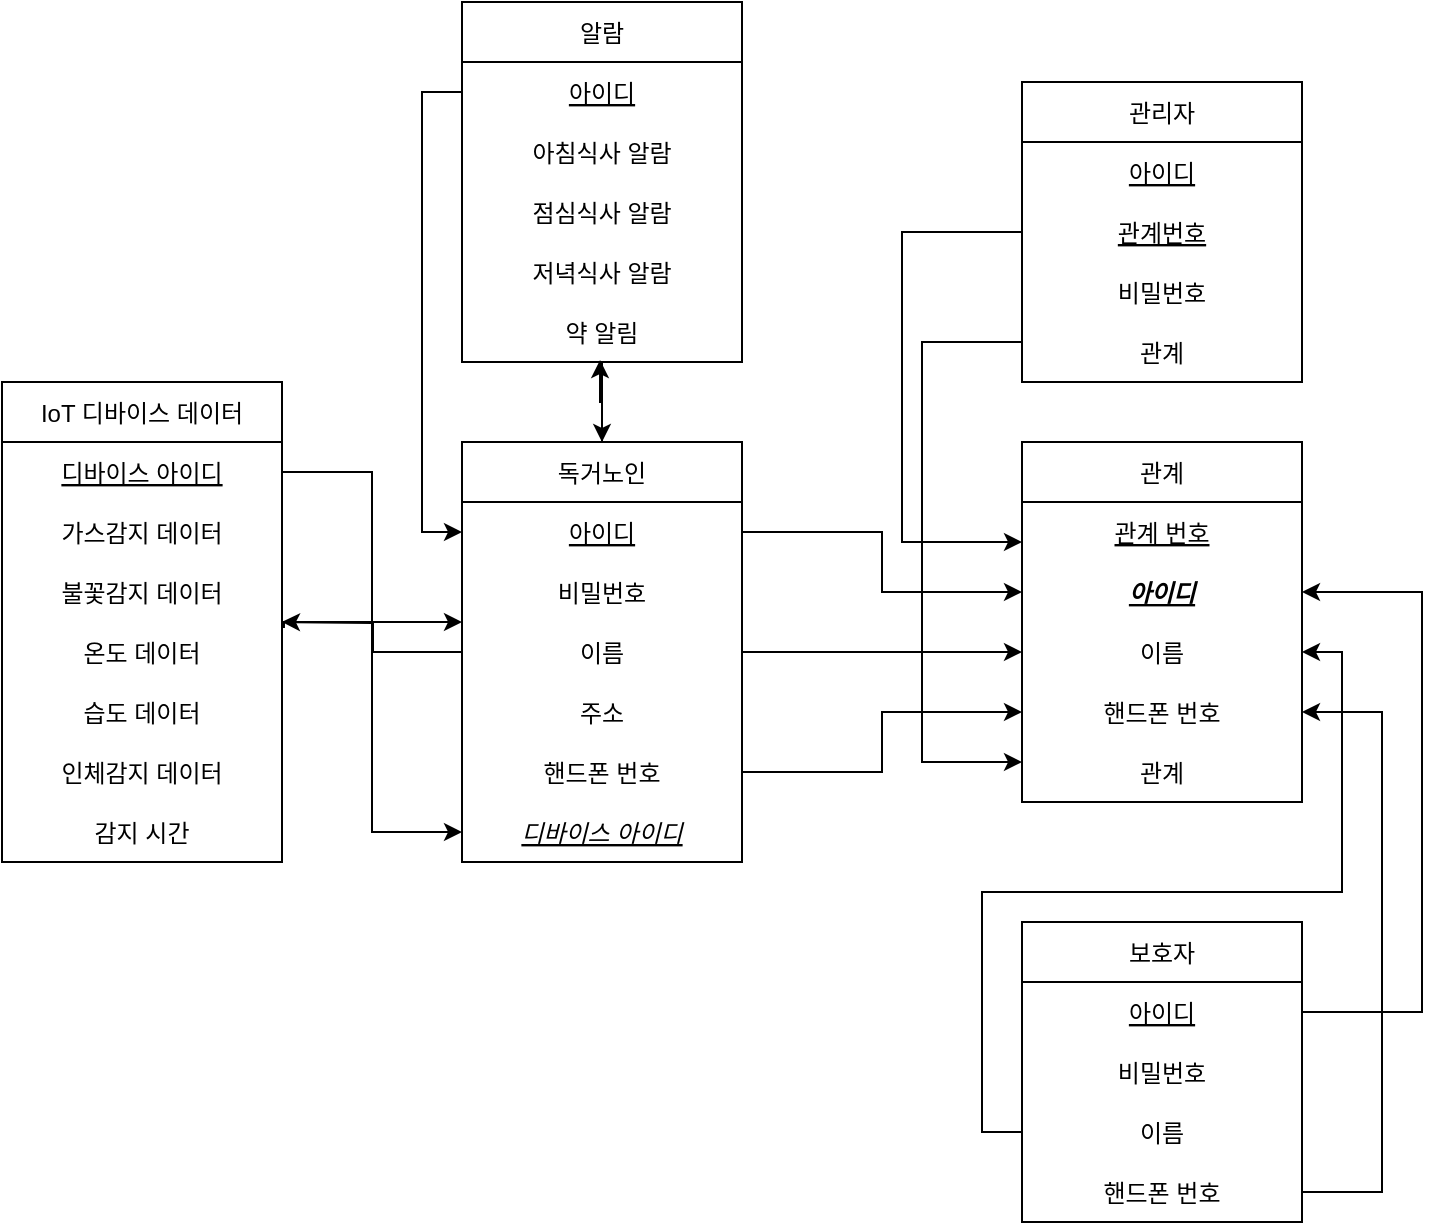 <mxfile version="20.3.0" type="github">
  <diagram name="Page-1" id="9f46799a-70d6-7492-0946-bef42562c5a5">
    <mxGraphModel dx="1422" dy="794" grid="1" gridSize="10" guides="1" tooltips="1" connect="1" arrows="1" fold="1" page="1" pageScale="1" pageWidth="1100" pageHeight="850" background="none" math="0" shadow="0">
      <root>
        <mxCell id="0" />
        <mxCell id="1" parent="0" />
        <mxCell id="gIYa9tFipqzsmUSvnO-N-5" value="IoT 디바이스 데이터" style="swimlane;fontStyle=0;childLayout=stackLayout;horizontal=1;startSize=30;horizontalStack=0;resizeParent=1;resizeParentMax=0;resizeLast=0;collapsible=1;marginBottom=0;" parent="1" vertex="1">
          <mxGeometry x="80" y="250" width="140" height="240" as="geometry" />
        </mxCell>
        <mxCell id="gIYa9tFipqzsmUSvnO-N-6" value="디바이스 아이디" style="text;strokeColor=none;fillColor=none;align=center;verticalAlign=middle;spacingLeft=4;spacingRight=4;overflow=hidden;points=[[0,0.5],[1,0.5]];portConstraint=eastwest;rotatable=0;fontStyle=4" parent="gIYa9tFipqzsmUSvnO-N-5" vertex="1">
          <mxGeometry y="30" width="140" height="30" as="geometry" />
        </mxCell>
        <mxCell id="gIYa9tFipqzsmUSvnO-N-7" value="가스감지 데이터" style="text;strokeColor=none;fillColor=none;align=center;verticalAlign=middle;spacingLeft=4;spacingRight=4;overflow=hidden;points=[[0,0.5],[1,0.5]];portConstraint=eastwest;rotatable=0;" parent="gIYa9tFipqzsmUSvnO-N-5" vertex="1">
          <mxGeometry y="60" width="140" height="30" as="geometry" />
        </mxCell>
        <mxCell id="gIYa9tFipqzsmUSvnO-N-8" value="불꽃감지 데이터" style="text;strokeColor=none;fillColor=none;align=center;verticalAlign=middle;spacingLeft=4;spacingRight=4;overflow=hidden;points=[[0,0.5],[1,0.5]];portConstraint=eastwest;rotatable=0;" parent="gIYa9tFipqzsmUSvnO-N-5" vertex="1">
          <mxGeometry y="90" width="140" height="30" as="geometry" />
        </mxCell>
        <mxCell id="gIYa9tFipqzsmUSvnO-N-10" value="온도 데이터" style="text;strokeColor=none;fillColor=none;align=center;verticalAlign=middle;spacingLeft=4;spacingRight=4;overflow=hidden;points=[[0,0.5],[1,0.5]];portConstraint=eastwest;rotatable=0;" parent="gIYa9tFipqzsmUSvnO-N-5" vertex="1">
          <mxGeometry y="120" width="140" height="30" as="geometry" />
        </mxCell>
        <mxCell id="gIYa9tFipqzsmUSvnO-N-11" value="습도 데이터" style="text;strokeColor=none;fillColor=none;align=center;verticalAlign=middle;spacingLeft=4;spacingRight=4;overflow=hidden;points=[[0,0.5],[1,0.5]];portConstraint=eastwest;rotatable=0;" parent="gIYa9tFipqzsmUSvnO-N-5" vertex="1">
          <mxGeometry y="150" width="140" height="30" as="geometry" />
        </mxCell>
        <mxCell id="gIYa9tFipqzsmUSvnO-N-12" value="인체감지 데이터" style="text;strokeColor=none;fillColor=none;align=center;verticalAlign=middle;spacingLeft=4;spacingRight=4;overflow=hidden;points=[[0,0.5],[1,0.5]];portConstraint=eastwest;rotatable=0;" parent="gIYa9tFipqzsmUSvnO-N-5" vertex="1">
          <mxGeometry y="180" width="140" height="30" as="geometry" />
        </mxCell>
        <mxCell id="gIYa9tFipqzsmUSvnO-N-13" value="감지 시간" style="text;strokeColor=none;fillColor=none;align=center;verticalAlign=middle;spacingLeft=4;spacingRight=4;overflow=hidden;points=[[0,0.5],[1,0.5]];portConstraint=eastwest;rotatable=0;" parent="gIYa9tFipqzsmUSvnO-N-5" vertex="1">
          <mxGeometry y="210" width="140" height="30" as="geometry" />
        </mxCell>
        <mxCell id="gIYa9tFipqzsmUSvnO-N-14" value="알람" style="swimlane;fontStyle=0;childLayout=stackLayout;horizontal=1;startSize=30;horizontalStack=0;resizeParent=1;resizeParentMax=0;resizeLast=0;collapsible=1;marginBottom=0;" parent="1" vertex="1">
          <mxGeometry x="310" y="60" width="140" height="180" as="geometry" />
        </mxCell>
        <mxCell id="gIYa9tFipqzsmUSvnO-N-15" value="아이디" style="text;strokeColor=none;fillColor=none;align=center;verticalAlign=middle;spacingLeft=4;spacingRight=4;overflow=hidden;points=[[0,0.5],[1,0.5]];portConstraint=eastwest;rotatable=0;fontStyle=4" parent="gIYa9tFipqzsmUSvnO-N-14" vertex="1">
          <mxGeometry y="30" width="140" height="30" as="geometry" />
        </mxCell>
        <mxCell id="gIYa9tFipqzsmUSvnO-N-33" value="아침식사 알람" style="text;strokeColor=none;fillColor=none;align=center;verticalAlign=middle;spacingLeft=4;spacingRight=4;overflow=hidden;points=[[0,0.5],[1,0.5]];portConstraint=eastwest;rotatable=0;" parent="gIYa9tFipqzsmUSvnO-N-14" vertex="1">
          <mxGeometry y="60" width="140" height="30" as="geometry" />
        </mxCell>
        <mxCell id="gIYa9tFipqzsmUSvnO-N-16" value="점심식사 알람" style="text;strokeColor=none;fillColor=none;align=center;verticalAlign=middle;spacingLeft=4;spacingRight=4;overflow=hidden;points=[[0,0.5],[1,0.5]];portConstraint=eastwest;rotatable=0;" parent="gIYa9tFipqzsmUSvnO-N-14" vertex="1">
          <mxGeometry y="90" width="140" height="30" as="geometry" />
        </mxCell>
        <mxCell id="gIYa9tFipqzsmUSvnO-N-17" value="저녁식사 알람" style="text;strokeColor=none;fillColor=none;align=center;verticalAlign=middle;spacingLeft=4;spacingRight=4;overflow=hidden;points=[[0,0.5],[1,0.5]];portConstraint=eastwest;rotatable=0;" parent="gIYa9tFipqzsmUSvnO-N-14" vertex="1">
          <mxGeometry y="120" width="140" height="30" as="geometry" />
        </mxCell>
        <mxCell id="gIYa9tFipqzsmUSvnO-N-18" value="약 알림" style="text;strokeColor=none;fillColor=none;align=center;verticalAlign=middle;spacingLeft=4;spacingRight=4;overflow=hidden;points=[[0,0.5],[1,0.5]];portConstraint=eastwest;rotatable=0;" parent="gIYa9tFipqzsmUSvnO-N-14" vertex="1">
          <mxGeometry y="150" width="140" height="30" as="geometry" />
        </mxCell>
        <mxCell id="gIYa9tFipqzsmUSvnO-N-27" style="edgeStyle=orthogonalEdgeStyle;rounded=0;orthogonalLoop=1;jettySize=auto;html=1;" parent="1" source="gIYa9tFipqzsmUSvnO-N-20" edge="1">
          <mxGeometry relative="1" as="geometry">
            <mxPoint x="220" y="370" as="targetPoint" />
          </mxGeometry>
        </mxCell>
        <mxCell id="gIYa9tFipqzsmUSvnO-N-35" style="edgeStyle=orthogonalEdgeStyle;rounded=0;orthogonalLoop=1;jettySize=auto;html=1;entryX=0.493;entryY=0.967;entryDx=0;entryDy=0;entryPerimeter=0;" parent="1" source="gIYa9tFipqzsmUSvnO-N-20" target="gIYa9tFipqzsmUSvnO-N-18" edge="1">
          <mxGeometry relative="1" as="geometry" />
        </mxCell>
        <mxCell id="gIYa9tFipqzsmUSvnO-N-20" value="독거노인" style="swimlane;fontStyle=0;childLayout=stackLayout;horizontal=1;startSize=30;horizontalStack=0;resizeParent=1;resizeParentMax=0;resizeLast=0;collapsible=1;marginBottom=0;" parent="1" vertex="1">
          <mxGeometry x="310" y="280" width="140" height="210" as="geometry" />
        </mxCell>
        <mxCell id="gIYa9tFipqzsmUSvnO-N-21" value="아이디" style="text;strokeColor=none;fillColor=none;align=center;verticalAlign=middle;spacingLeft=4;spacingRight=4;overflow=hidden;points=[[0,0.5],[1,0.5]];portConstraint=eastwest;rotatable=0;fontStyle=4" parent="gIYa9tFipqzsmUSvnO-N-20" vertex="1">
          <mxGeometry y="30" width="140" height="30" as="geometry" />
        </mxCell>
        <mxCell id="gIYa9tFipqzsmUSvnO-N-22" value="비밀번호" style="text;strokeColor=none;fillColor=none;align=center;verticalAlign=middle;spacingLeft=4;spacingRight=4;overflow=hidden;points=[[0,0.5],[1,0.5]];portConstraint=eastwest;rotatable=0;" parent="gIYa9tFipqzsmUSvnO-N-20" vertex="1">
          <mxGeometry y="60" width="140" height="30" as="geometry" />
        </mxCell>
        <mxCell id="gIYa9tFipqzsmUSvnO-N-43" value="이름" style="text;strokeColor=none;fillColor=none;align=center;verticalAlign=middle;spacingLeft=4;spacingRight=4;overflow=hidden;points=[[0,0.5],[1,0.5]];portConstraint=eastwest;rotatable=0;" parent="gIYa9tFipqzsmUSvnO-N-20" vertex="1">
          <mxGeometry y="90" width="140" height="30" as="geometry" />
        </mxCell>
        <mxCell id="gIYa9tFipqzsmUSvnO-N-23" value="주소" style="text;strokeColor=none;fillColor=none;align=center;verticalAlign=middle;spacingLeft=4;spacingRight=4;overflow=hidden;points=[[0,0.5],[1,0.5]];portConstraint=eastwest;rotatable=0;" parent="gIYa9tFipqzsmUSvnO-N-20" vertex="1">
          <mxGeometry y="120" width="140" height="30" as="geometry" />
        </mxCell>
        <mxCell id="gIYa9tFipqzsmUSvnO-N-24" value="핸드폰 번호" style="text;strokeColor=none;fillColor=none;align=center;verticalAlign=middle;spacingLeft=4;spacingRight=4;overflow=hidden;points=[[0,0.5],[1,0.5]];portConstraint=eastwest;rotatable=0;" parent="gIYa9tFipqzsmUSvnO-N-20" vertex="1">
          <mxGeometry y="150" width="140" height="30" as="geometry" />
        </mxCell>
        <mxCell id="gIYa9tFipqzsmUSvnO-N-25" value="디바이스 아이디" style="text;strokeColor=none;fillColor=none;align=center;verticalAlign=middle;spacingLeft=4;spacingRight=4;overflow=hidden;points=[[0,0.5],[1,0.5]];portConstraint=eastwest;rotatable=0;fontStyle=6" parent="gIYa9tFipqzsmUSvnO-N-20" vertex="1">
          <mxGeometry y="180" width="140" height="30" as="geometry" />
        </mxCell>
        <mxCell id="gIYa9tFipqzsmUSvnO-N-26" style="edgeStyle=orthogonalEdgeStyle;rounded=0;orthogonalLoop=1;jettySize=auto;html=1;exitX=1;exitY=0.5;exitDx=0;exitDy=0;entryX=0;entryY=0.5;entryDx=0;entryDy=0;" parent="1" source="gIYa9tFipqzsmUSvnO-N-6" target="gIYa9tFipqzsmUSvnO-N-25" edge="1">
          <mxGeometry relative="1" as="geometry" />
        </mxCell>
        <mxCell id="gIYa9tFipqzsmUSvnO-N-28" style="edgeStyle=orthogonalEdgeStyle;rounded=0;orthogonalLoop=1;jettySize=auto;html=1;exitX=1.007;exitY=0.1;exitDx=0;exitDy=0;exitPerimeter=0;" parent="1" source="gIYa9tFipqzsmUSvnO-N-10" edge="1">
          <mxGeometry relative="1" as="geometry">
            <mxPoint x="310" y="370" as="targetPoint" />
            <Array as="points">
              <mxPoint x="221" y="370" />
              <mxPoint x="308" y="370" />
            </Array>
          </mxGeometry>
        </mxCell>
        <mxCell id="gIYa9tFipqzsmUSvnO-N-32" style="edgeStyle=orthogonalEdgeStyle;rounded=0;orthogonalLoop=1;jettySize=auto;html=1;exitX=0.5;exitY=1;exitDx=0;exitDy=0;exitPerimeter=0;" parent="1" source="gIYa9tFipqzsmUSvnO-N-18" target="gIYa9tFipqzsmUSvnO-N-20" edge="1">
          <mxGeometry relative="1" as="geometry" />
        </mxCell>
        <mxCell id="gIYa9tFipqzsmUSvnO-N-34" style="edgeStyle=orthogonalEdgeStyle;rounded=0;orthogonalLoop=1;jettySize=auto;html=1;exitX=0;exitY=0.5;exitDx=0;exitDy=0;entryX=0;entryY=0.5;entryDx=0;entryDy=0;" parent="1" source="gIYa9tFipqzsmUSvnO-N-15" target="gIYa9tFipqzsmUSvnO-N-21" edge="1">
          <mxGeometry relative="1" as="geometry" />
        </mxCell>
        <mxCell id="gIYa9tFipqzsmUSvnO-N-36" value="관계" style="swimlane;fontStyle=0;childLayout=stackLayout;horizontal=1;startSize=30;horizontalStack=0;resizeParent=1;resizeParentMax=0;resizeLast=0;collapsible=1;marginBottom=0;" parent="1" vertex="1">
          <mxGeometry x="590" y="280" width="140" height="180" as="geometry" />
        </mxCell>
        <mxCell id="gIYa9tFipqzsmUSvnO-N-37" value="관계 번호" style="text;strokeColor=none;fillColor=none;align=center;verticalAlign=middle;spacingLeft=4;spacingRight=4;overflow=hidden;points=[[0,0.5],[1,0.5]];portConstraint=eastwest;rotatable=0;fontStyle=4" parent="gIYa9tFipqzsmUSvnO-N-36" vertex="1">
          <mxGeometry y="30" width="140" height="30" as="geometry" />
        </mxCell>
        <mxCell id="gIYa9tFipqzsmUSvnO-N-38" value="아이디" style="text;strokeColor=none;fillColor=none;align=center;verticalAlign=middle;spacingLeft=4;spacingRight=4;overflow=hidden;points=[[0,0.5],[1,0.5]];portConstraint=eastwest;rotatable=0;fontStyle=7" parent="gIYa9tFipqzsmUSvnO-N-36" vertex="1">
          <mxGeometry y="60" width="140" height="30" as="geometry" />
        </mxCell>
        <mxCell id="gIYa9tFipqzsmUSvnO-N-39" value="이름" style="text;strokeColor=none;fillColor=none;align=center;verticalAlign=middle;spacingLeft=4;spacingRight=4;overflow=hidden;points=[[0,0.5],[1,0.5]];portConstraint=eastwest;rotatable=0;" parent="gIYa9tFipqzsmUSvnO-N-36" vertex="1">
          <mxGeometry y="90" width="140" height="30" as="geometry" />
        </mxCell>
        <mxCell id="gIYa9tFipqzsmUSvnO-N-40" value="핸드폰 번호" style="text;strokeColor=none;fillColor=none;align=center;verticalAlign=middle;spacingLeft=4;spacingRight=4;overflow=hidden;points=[[0,0.5],[1,0.5]];portConstraint=eastwest;rotatable=0;" parent="gIYa9tFipqzsmUSvnO-N-36" vertex="1">
          <mxGeometry y="120" width="140" height="30" as="geometry" />
        </mxCell>
        <mxCell id="gIYa9tFipqzsmUSvnO-N-41" value="관계" style="text;strokeColor=none;fillColor=none;align=center;verticalAlign=middle;spacingLeft=4;spacingRight=4;overflow=hidden;points=[[0,0.5],[1,0.5]];portConstraint=eastwest;rotatable=0;" parent="gIYa9tFipqzsmUSvnO-N-36" vertex="1">
          <mxGeometry y="150" width="140" height="30" as="geometry" />
        </mxCell>
        <mxCell id="gIYa9tFipqzsmUSvnO-N-42" style="edgeStyle=orthogonalEdgeStyle;rounded=0;orthogonalLoop=1;jettySize=auto;html=1;" parent="1" source="gIYa9tFipqzsmUSvnO-N-21" target="gIYa9tFipqzsmUSvnO-N-38" edge="1">
          <mxGeometry relative="1" as="geometry" />
        </mxCell>
        <mxCell id="gIYa9tFipqzsmUSvnO-N-44" style="edgeStyle=orthogonalEdgeStyle;rounded=0;orthogonalLoop=1;jettySize=auto;html=1;entryX=0;entryY=0.5;entryDx=0;entryDy=0;" parent="1" source="gIYa9tFipqzsmUSvnO-N-43" target="gIYa9tFipqzsmUSvnO-N-39" edge="1">
          <mxGeometry relative="1" as="geometry" />
        </mxCell>
        <mxCell id="gIYa9tFipqzsmUSvnO-N-46" style="edgeStyle=orthogonalEdgeStyle;rounded=0;orthogonalLoop=1;jettySize=auto;html=1;entryX=0;entryY=0.5;entryDx=0;entryDy=0;" parent="1" source="gIYa9tFipqzsmUSvnO-N-24" target="gIYa9tFipqzsmUSvnO-N-40" edge="1">
          <mxGeometry relative="1" as="geometry" />
        </mxCell>
        <mxCell id="gIYa9tFipqzsmUSvnO-N-47" value="보호자" style="swimlane;fontStyle=0;childLayout=stackLayout;horizontal=1;startSize=30;horizontalStack=0;resizeParent=1;resizeParentMax=0;resizeLast=0;collapsible=1;marginBottom=0;" parent="1" vertex="1">
          <mxGeometry x="590" y="520" width="140" height="150" as="geometry" />
        </mxCell>
        <mxCell id="gIYa9tFipqzsmUSvnO-N-48" value="아이디" style="text;strokeColor=none;fillColor=none;align=center;verticalAlign=middle;spacingLeft=4;spacingRight=4;overflow=hidden;points=[[0,0.5],[1,0.5]];portConstraint=eastwest;rotatable=0;fontStyle=4" parent="gIYa9tFipqzsmUSvnO-N-47" vertex="1">
          <mxGeometry y="30" width="140" height="30" as="geometry" />
        </mxCell>
        <mxCell id="gIYa9tFipqzsmUSvnO-N-49" value="비밀번호" style="text;strokeColor=none;fillColor=none;align=center;verticalAlign=middle;spacingLeft=4;spacingRight=4;overflow=hidden;points=[[0,0.5],[1,0.5]];portConstraint=eastwest;rotatable=0;" parent="gIYa9tFipqzsmUSvnO-N-47" vertex="1">
          <mxGeometry y="60" width="140" height="30" as="geometry" />
        </mxCell>
        <mxCell id="gIYa9tFipqzsmUSvnO-N-52" value="이름" style="text;strokeColor=none;fillColor=none;align=center;verticalAlign=middle;spacingLeft=4;spacingRight=4;overflow=hidden;points=[[0,0.5],[1,0.5]];portConstraint=eastwest;rotatable=0;" parent="gIYa9tFipqzsmUSvnO-N-47" vertex="1">
          <mxGeometry y="90" width="140" height="30" as="geometry" />
        </mxCell>
        <mxCell id="gIYa9tFipqzsmUSvnO-N-51" value="핸드폰 번호" style="text;strokeColor=none;fillColor=none;align=center;verticalAlign=middle;spacingLeft=4;spacingRight=4;overflow=hidden;points=[[0,0.5],[1,0.5]];portConstraint=eastwest;rotatable=0;" parent="gIYa9tFipqzsmUSvnO-N-47" vertex="1">
          <mxGeometry y="120" width="140" height="30" as="geometry" />
        </mxCell>
        <mxCell id="gIYa9tFipqzsmUSvnO-N-53" style="edgeStyle=orthogonalEdgeStyle;rounded=0;orthogonalLoop=1;jettySize=auto;html=1;entryX=1;entryY=0.5;entryDx=0;entryDy=0;" parent="1" source="gIYa9tFipqzsmUSvnO-N-48" target="gIYa9tFipqzsmUSvnO-N-38" edge="1">
          <mxGeometry relative="1" as="geometry">
            <Array as="points">
              <mxPoint x="790" y="565" />
              <mxPoint x="790" y="355" />
            </Array>
          </mxGeometry>
        </mxCell>
        <mxCell id="gIYa9tFipqzsmUSvnO-N-55" style="edgeStyle=orthogonalEdgeStyle;rounded=0;orthogonalLoop=1;jettySize=auto;html=1;entryX=1;entryY=0.5;entryDx=0;entryDy=0;" parent="1" source="gIYa9tFipqzsmUSvnO-N-52" target="gIYa9tFipqzsmUSvnO-N-39" edge="1">
          <mxGeometry relative="1" as="geometry" />
        </mxCell>
        <mxCell id="gIYa9tFipqzsmUSvnO-N-56" style="edgeStyle=orthogonalEdgeStyle;rounded=0;orthogonalLoop=1;jettySize=auto;html=1;entryX=1;entryY=0.5;entryDx=0;entryDy=0;" parent="1" source="gIYa9tFipqzsmUSvnO-N-51" target="gIYa9tFipqzsmUSvnO-N-40" edge="1">
          <mxGeometry relative="1" as="geometry">
            <mxPoint x="600" y="530" as="targetPoint" />
            <Array as="points">
              <mxPoint x="770" y="655" />
              <mxPoint x="770" y="415" />
            </Array>
          </mxGeometry>
        </mxCell>
        <mxCell id="I-b2doTzi8_VJqF_n_Bn-1" value="관리자" style="swimlane;fontStyle=0;childLayout=stackLayout;horizontal=1;startSize=30;horizontalStack=0;resizeParent=1;resizeParentMax=0;resizeLast=0;collapsible=1;marginBottom=0;" vertex="1" parent="1">
          <mxGeometry x="590" y="100" width="140" height="150" as="geometry" />
        </mxCell>
        <mxCell id="I-b2doTzi8_VJqF_n_Bn-2" value="아이디" style="text;strokeColor=none;fillColor=none;align=center;verticalAlign=middle;spacingLeft=4;spacingRight=4;overflow=hidden;points=[[0,0.5],[1,0.5]];portConstraint=eastwest;rotatable=0;fontStyle=4" vertex="1" parent="I-b2doTzi8_VJqF_n_Bn-1">
          <mxGeometry y="30" width="140" height="30" as="geometry" />
        </mxCell>
        <mxCell id="I-b2doTzi8_VJqF_n_Bn-3" value="관계번호" style="text;strokeColor=none;fillColor=none;align=center;verticalAlign=middle;spacingLeft=4;spacingRight=4;overflow=hidden;points=[[0,0.5],[1,0.5]];portConstraint=eastwest;rotatable=0;fontStyle=4" vertex="1" parent="I-b2doTzi8_VJqF_n_Bn-1">
          <mxGeometry y="60" width="140" height="30" as="geometry" />
        </mxCell>
        <mxCell id="I-b2doTzi8_VJqF_n_Bn-7" value="비밀번호" style="text;strokeColor=none;fillColor=none;align=center;verticalAlign=middle;spacingLeft=4;spacingRight=4;overflow=hidden;points=[[0,0.5],[1,0.5]];portConstraint=eastwest;rotatable=0;" vertex="1" parent="I-b2doTzi8_VJqF_n_Bn-1">
          <mxGeometry y="90" width="140" height="30" as="geometry" />
        </mxCell>
        <mxCell id="I-b2doTzi8_VJqF_n_Bn-4" value="관계" style="text;strokeColor=none;fillColor=none;align=center;verticalAlign=middle;spacingLeft=4;spacingRight=4;overflow=hidden;points=[[0,0.5],[1,0.5]];portConstraint=eastwest;rotatable=0;" vertex="1" parent="I-b2doTzi8_VJqF_n_Bn-1">
          <mxGeometry y="120" width="140" height="30" as="geometry" />
        </mxCell>
        <mxCell id="I-b2doTzi8_VJqF_n_Bn-8" style="edgeStyle=orthogonalEdgeStyle;rounded=0;orthogonalLoop=1;jettySize=auto;html=1;exitX=0;exitY=0.5;exitDx=0;exitDy=0;entryX=0;entryY=0.667;entryDx=0;entryDy=0;entryPerimeter=0;" edge="1" parent="1" source="I-b2doTzi8_VJqF_n_Bn-3" target="gIYa9tFipqzsmUSvnO-N-37">
          <mxGeometry relative="1" as="geometry">
            <mxPoint x="320" y="115" as="sourcePoint" />
            <mxPoint x="580" y="330" as="targetPoint" />
            <Array as="points">
              <mxPoint x="530" y="175" />
              <mxPoint x="530" y="330" />
            </Array>
          </mxGeometry>
        </mxCell>
        <mxCell id="I-b2doTzi8_VJqF_n_Bn-12" style="edgeStyle=orthogonalEdgeStyle;rounded=0;orthogonalLoop=1;jettySize=auto;html=1;exitX=0;exitY=0.5;exitDx=0;exitDy=0;" edge="1" parent="1">
          <mxGeometry relative="1" as="geometry">
            <mxPoint x="590" y="230" as="sourcePoint" />
            <mxPoint x="590" y="440" as="targetPoint" />
            <Array as="points">
              <mxPoint x="540" y="230" />
              <mxPoint x="540" y="440" />
            </Array>
          </mxGeometry>
        </mxCell>
      </root>
    </mxGraphModel>
  </diagram>
</mxfile>
